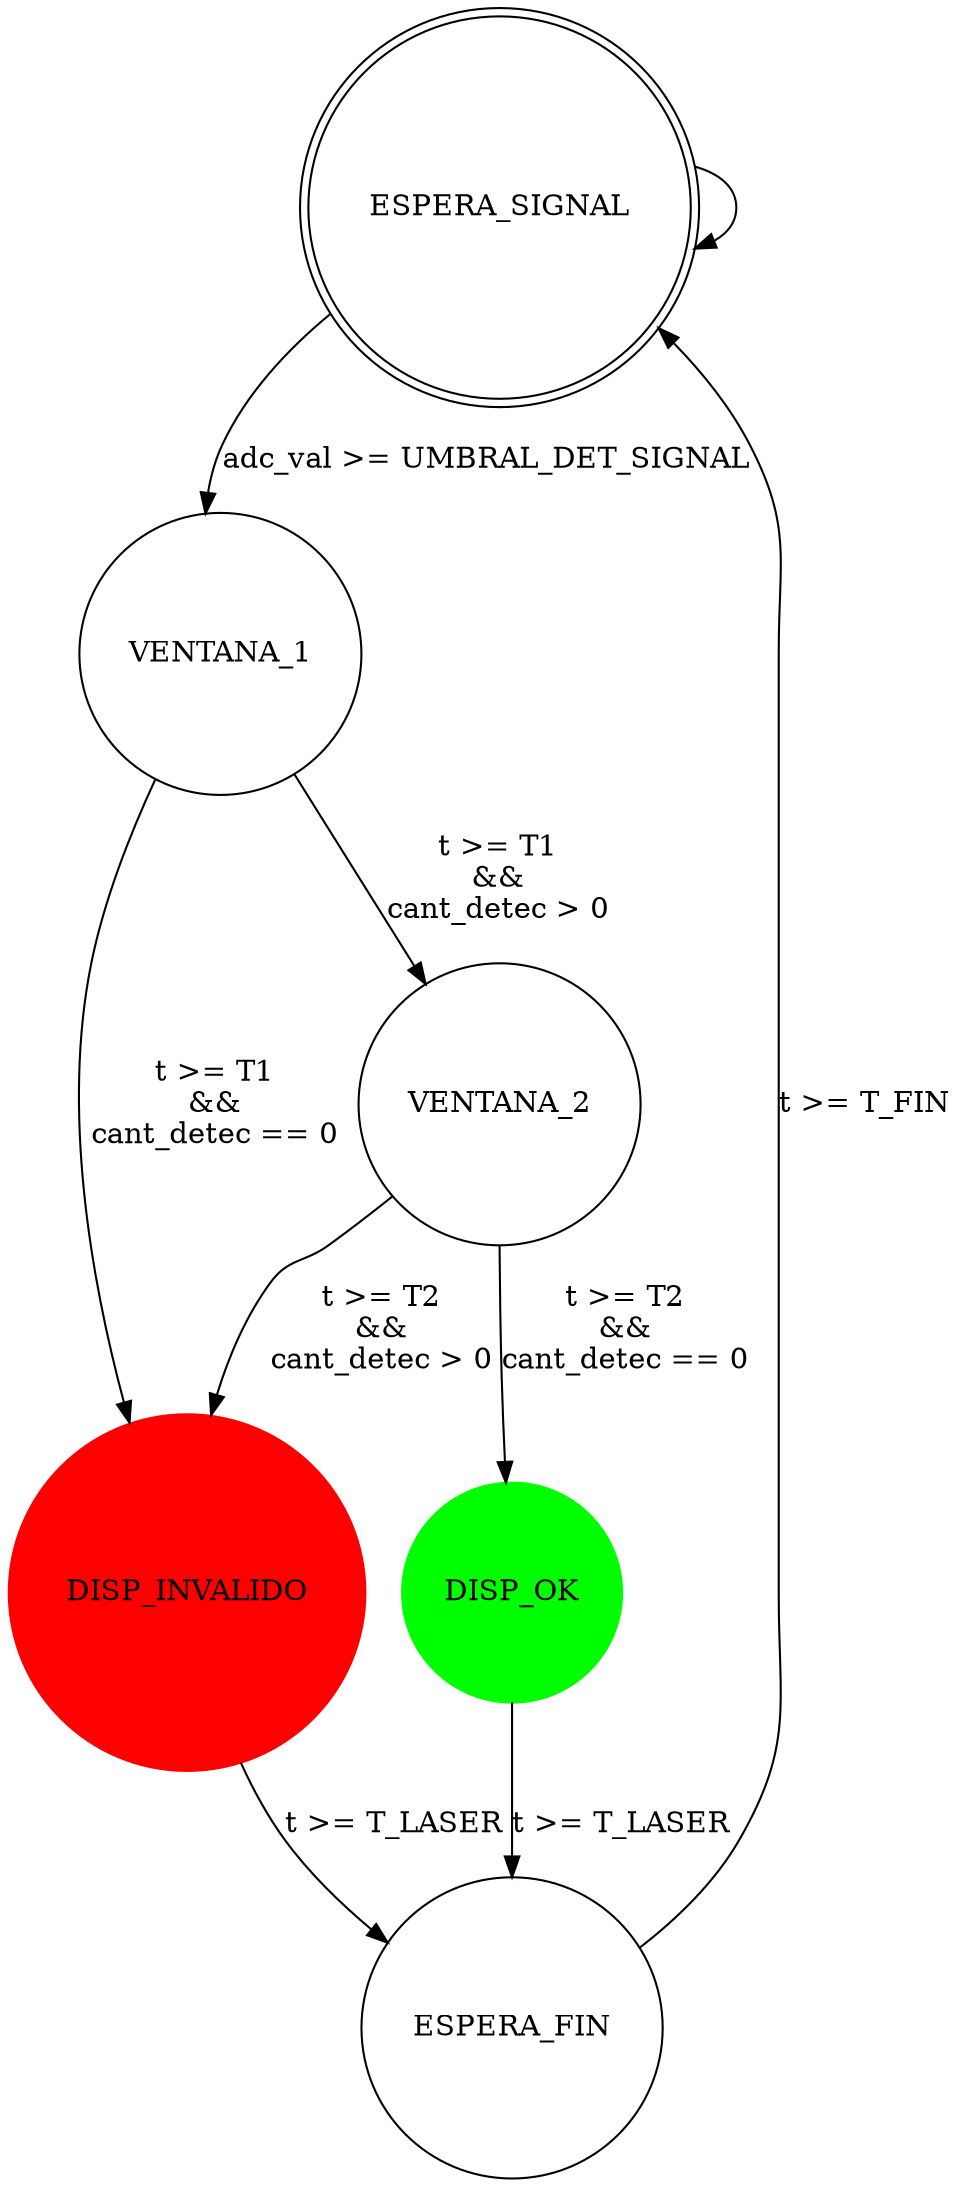 digraph FSM
{
    ESPERA_SIGNAL [shape = doublecircle];
    node [ shape = circle ];
    DISP_OK [ color = green style=filled ];
    DISP_INVALIDO [ color = red style=filled ];
    ESPERA_SIGNAL -> ESPERA_SIGNAL;
    ESPERA_SIGNAL -> VENTANA_1  [ label = "adc_val >= UMBRAL_DET_SIGNAL" ];
    VENTANA_1 -> VENTANA_2 [ label = "t >= T1\n&&\ncant_detec > 0" ];
    VENTANA_1 -> DISP_INVALIDO [ label = "t >= T1\n&&\ncant_detec == 0" ];
    VENTANA_2 -> DISP_INVALIDO [ label = "t >= T2\n&&\ncant_detec > 0" ];
    VENTANA_2 -> DISP_OK [ label = "t >= T2\n&&\ncant_detec == 0" ];
    DISP_OK -> ESPERA_FIN [ label = "t >= T_LASER" ];
    DISP_INVALIDO -> ESPERA_FIN [ label = "t >= T_LASER" ];
    ESPERA_FIN -> ESPERA_SIGNAL [ label = "t >= T_FIN" ];

}

